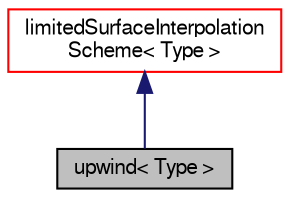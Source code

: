 digraph "upwind&lt; Type &gt;"
{
  bgcolor="transparent";
  edge [fontname="FreeSans",fontsize="10",labelfontname="FreeSans",labelfontsize="10"];
  node [fontname="FreeSans",fontsize="10",shape=record];
  Node8 [label="upwind\< Type \>",height=0.2,width=0.4,color="black", fillcolor="grey75", style="filled", fontcolor="black"];
  Node9 -> Node8 [dir="back",color="midnightblue",fontsize="10",style="solid",fontname="FreeSans"];
  Node9 [label="limitedSurfaceInterpolation\lScheme\< Type \>",height=0.2,width=0.4,color="red",URL="$a23038.html",tooltip="Abstract base class for limited surface interpolation schemes. "];
}
